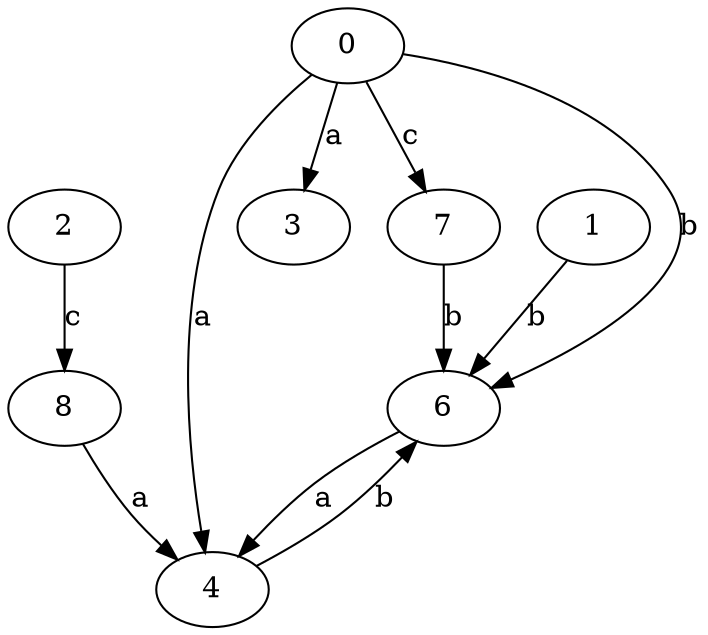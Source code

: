 strict digraph  {
1;
2;
3;
4;
6;
7;
8;
0;
1 -> 6  [label=b];
2 -> 8  [label=c];
4 -> 6  [label=b];
6 -> 4  [label=a];
7 -> 6  [label=b];
8 -> 4  [label=a];
0 -> 3  [label=a];
0 -> 4  [label=a];
0 -> 6  [label=b];
0 -> 7  [label=c];
}

